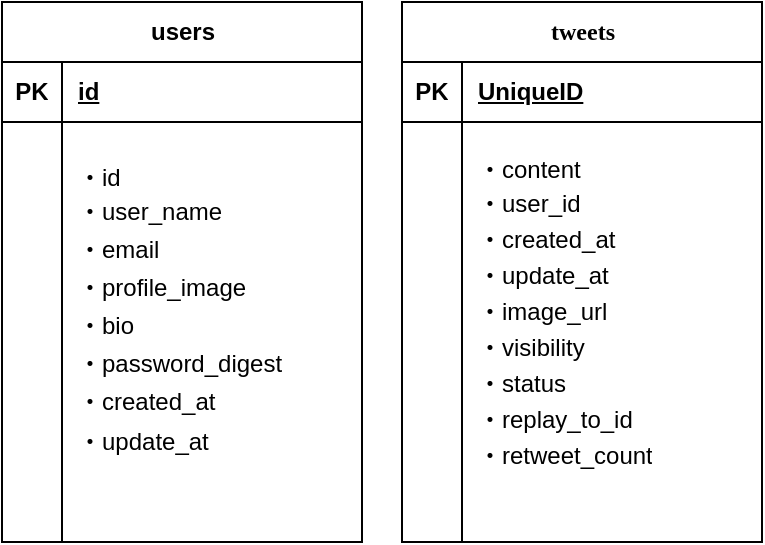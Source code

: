 <mxfile version="24.7.7">
  <diagram name="ページ1" id="ecawvKmMR6SEDkDyPHgt">
    <mxGraphModel dx="774" dy="544" grid="1" gridSize="10" guides="1" tooltips="1" connect="1" arrows="1" fold="1" page="1" pageScale="1" pageWidth="827" pageHeight="1169" math="0" shadow="0">
      <root>
        <mxCell id="0" />
        <mxCell id="1" parent="0" />
        <mxCell id="qUe_HoAB_SXOXVvPh3Tw-70" value="users" style="shape=table;startSize=30;container=1;collapsible=1;childLayout=tableLayout;fixedRows=1;rowLines=0;fontStyle=1;align=center;resizeLast=1;html=1;" vertex="1" parent="1">
          <mxGeometry x="80" y="120" width="180" height="270" as="geometry" />
        </mxCell>
        <mxCell id="qUe_HoAB_SXOXVvPh3Tw-71" value="" style="shape=tableRow;horizontal=0;startSize=0;swimlaneHead=0;swimlaneBody=0;fillColor=none;collapsible=0;dropTarget=0;points=[[0,0.5],[1,0.5]];portConstraint=eastwest;top=0;left=0;right=0;bottom=1;" vertex="1" parent="qUe_HoAB_SXOXVvPh3Tw-70">
          <mxGeometry y="30" width="180" height="30" as="geometry" />
        </mxCell>
        <mxCell id="qUe_HoAB_SXOXVvPh3Tw-72" value="PK" style="shape=partialRectangle;connectable=0;fillColor=none;top=0;left=0;bottom=0;right=0;fontStyle=1;overflow=hidden;whiteSpace=wrap;html=1;" vertex="1" parent="qUe_HoAB_SXOXVvPh3Tw-71">
          <mxGeometry width="30" height="30" as="geometry">
            <mxRectangle width="30" height="30" as="alternateBounds" />
          </mxGeometry>
        </mxCell>
        <mxCell id="qUe_HoAB_SXOXVvPh3Tw-73" value="id" style="shape=partialRectangle;connectable=0;fillColor=none;top=0;left=0;bottom=0;right=0;align=left;spacingLeft=6;fontStyle=5;overflow=hidden;whiteSpace=wrap;html=1;" vertex="1" parent="qUe_HoAB_SXOXVvPh3Tw-71">
          <mxGeometry x="30" width="150" height="30" as="geometry">
            <mxRectangle width="150" height="30" as="alternateBounds" />
          </mxGeometry>
        </mxCell>
        <mxCell id="qUe_HoAB_SXOXVvPh3Tw-74" value="" style="shape=tableRow;horizontal=0;startSize=0;swimlaneHead=0;swimlaneBody=0;fillColor=none;collapsible=0;dropTarget=0;points=[[0,0.5],[1,0.5]];portConstraint=eastwest;top=0;left=0;right=0;bottom=0;" vertex="1" parent="qUe_HoAB_SXOXVvPh3Tw-70">
          <mxGeometry y="60" width="180" height="190" as="geometry" />
        </mxCell>
        <mxCell id="qUe_HoAB_SXOXVvPh3Tw-75" value="" style="shape=partialRectangle;connectable=0;fillColor=none;top=0;left=0;bottom=0;right=0;editable=1;overflow=hidden;whiteSpace=wrap;html=1;" vertex="1" parent="qUe_HoAB_SXOXVvPh3Tw-74">
          <mxGeometry width="30" height="190" as="geometry">
            <mxRectangle width="30" height="190" as="alternateBounds" />
          </mxGeometry>
        </mxCell>
        <mxCell id="qUe_HoAB_SXOXVvPh3Tw-76" value="・id&lt;div style=&quot;line-height: 160%;&quot;&gt;・user_name&lt;/div&gt;&lt;div style=&quot;line-height: 160%;&quot;&gt;・email&lt;/div&gt;&lt;div style=&quot;line-height: 160%;&quot;&gt;・profile_image&lt;/div&gt;&lt;div style=&quot;line-height: 160%;&quot;&gt;・bio&lt;/div&gt;&lt;div style=&quot;line-height: 160%;&quot;&gt;・password_digest&lt;/div&gt;&lt;div style=&quot;line-height: 160%;&quot;&gt;・created_at&lt;/div&gt;&lt;div style=&quot;line-height: 160%;&quot;&gt;・update_at&lt;/div&gt;" style="shape=partialRectangle;connectable=0;fillColor=none;top=0;left=0;bottom=0;right=0;align=left;spacingLeft=6;overflow=hidden;whiteSpace=wrap;html=1;" vertex="1" parent="qUe_HoAB_SXOXVvPh3Tw-74">
          <mxGeometry x="30" width="150" height="190" as="geometry">
            <mxRectangle width="150" height="190" as="alternateBounds" />
          </mxGeometry>
        </mxCell>
        <mxCell id="qUe_HoAB_SXOXVvPh3Tw-80" value="" style="shape=tableRow;horizontal=0;startSize=0;swimlaneHead=0;swimlaneBody=0;fillColor=none;collapsible=0;dropTarget=0;points=[[0,0.5],[1,0.5]];portConstraint=eastwest;top=0;left=0;right=0;bottom=0;" vertex="1" parent="qUe_HoAB_SXOXVvPh3Tw-70">
          <mxGeometry y="250" width="180" height="20" as="geometry" />
        </mxCell>
        <mxCell id="qUe_HoAB_SXOXVvPh3Tw-81" value="" style="shape=partialRectangle;connectable=0;fillColor=none;top=0;left=0;bottom=0;right=0;editable=1;overflow=hidden;whiteSpace=wrap;html=1;" vertex="1" parent="qUe_HoAB_SXOXVvPh3Tw-80">
          <mxGeometry width="30" height="20" as="geometry">
            <mxRectangle width="30" height="20" as="alternateBounds" />
          </mxGeometry>
        </mxCell>
        <mxCell id="qUe_HoAB_SXOXVvPh3Tw-82" value="" style="shape=partialRectangle;connectable=0;fillColor=none;top=0;left=0;bottom=0;right=0;align=left;spacingLeft=6;overflow=hidden;whiteSpace=wrap;html=1;" vertex="1" parent="qUe_HoAB_SXOXVvPh3Tw-80">
          <mxGeometry x="30" width="150" height="20" as="geometry">
            <mxRectangle width="150" height="20" as="alternateBounds" />
          </mxGeometry>
        </mxCell>
        <mxCell id="qUe_HoAB_SXOXVvPh3Tw-86" value="&lt;span style=&quot;caret-color: rgb(0, 0, 0); font-family: -webkit-standard; text-align: start; text-wrap: wrap;&quot;&gt;&lt;font style=&quot;font-size: 12px;&quot;&gt;tweets&lt;/font&gt;&lt;/span&gt;" style="shape=table;startSize=30;container=1;collapsible=1;childLayout=tableLayout;fixedRows=1;rowLines=0;fontStyle=1;align=center;resizeLast=1;html=1;" vertex="1" parent="1">
          <mxGeometry x="280" y="120" width="180" height="270" as="geometry" />
        </mxCell>
        <mxCell id="qUe_HoAB_SXOXVvPh3Tw-87" value="" style="shape=tableRow;horizontal=0;startSize=0;swimlaneHead=0;swimlaneBody=0;fillColor=none;collapsible=0;dropTarget=0;points=[[0,0.5],[1,0.5]];portConstraint=eastwest;top=0;left=0;right=0;bottom=1;" vertex="1" parent="qUe_HoAB_SXOXVvPh3Tw-86">
          <mxGeometry y="30" width="180" height="30" as="geometry" />
        </mxCell>
        <mxCell id="qUe_HoAB_SXOXVvPh3Tw-88" value="PK" style="shape=partialRectangle;connectable=0;fillColor=none;top=0;left=0;bottom=0;right=0;fontStyle=1;overflow=hidden;whiteSpace=wrap;html=1;" vertex="1" parent="qUe_HoAB_SXOXVvPh3Tw-87">
          <mxGeometry width="30" height="30" as="geometry">
            <mxRectangle width="30" height="30" as="alternateBounds" />
          </mxGeometry>
        </mxCell>
        <mxCell id="qUe_HoAB_SXOXVvPh3Tw-89" value="UniqueID" style="shape=partialRectangle;connectable=0;fillColor=none;top=0;left=0;bottom=0;right=0;align=left;spacingLeft=6;fontStyle=5;overflow=hidden;whiteSpace=wrap;html=1;" vertex="1" parent="qUe_HoAB_SXOXVvPh3Tw-87">
          <mxGeometry x="30" width="150" height="30" as="geometry">
            <mxRectangle width="150" height="30" as="alternateBounds" />
          </mxGeometry>
        </mxCell>
        <mxCell id="qUe_HoAB_SXOXVvPh3Tw-90" value="" style="shape=tableRow;horizontal=0;startSize=0;swimlaneHead=0;swimlaneBody=0;fillColor=none;collapsible=0;dropTarget=0;points=[[0,0.5],[1,0.5]];portConstraint=eastwest;top=0;left=0;right=0;bottom=0;" vertex="1" parent="qUe_HoAB_SXOXVvPh3Tw-86">
          <mxGeometry y="60" width="180" height="210" as="geometry" />
        </mxCell>
        <mxCell id="qUe_HoAB_SXOXVvPh3Tw-91" value="" style="shape=partialRectangle;connectable=0;fillColor=none;top=0;left=0;bottom=0;right=0;editable=1;overflow=hidden;whiteSpace=wrap;html=1;" vertex="1" parent="qUe_HoAB_SXOXVvPh3Tw-90">
          <mxGeometry width="30" height="210" as="geometry">
            <mxRectangle width="30" height="210" as="alternateBounds" />
          </mxGeometry>
        </mxCell>
        <mxCell id="qUe_HoAB_SXOXVvPh3Tw-92" value="・content&lt;div style=&quot;line-height: 150%;&quot;&gt;・user_id&lt;/div&gt;&lt;div style=&quot;line-height: 150%;&quot;&gt;・created_at&lt;/div&gt;&lt;div style=&quot;line-height: 150%;&quot;&gt;・update_at&lt;/div&gt;&lt;div style=&quot;line-height: 150%;&quot;&gt;・image_url&lt;/div&gt;&lt;div style=&quot;line-height: 150%;&quot;&gt;・visibility&lt;/div&gt;&lt;div style=&quot;line-height: 150%;&quot;&gt;・status&lt;/div&gt;&lt;div style=&quot;line-height: 150%;&quot;&gt;・replay_to_id&lt;/div&gt;&lt;div style=&quot;line-height: 150%;&quot;&gt;・retweet_count&lt;/div&gt;&lt;div style=&quot;line-height: 150%;&quot;&gt;&lt;br&gt;&lt;/div&gt;" style="shape=partialRectangle;connectable=0;fillColor=none;top=0;left=0;bottom=0;right=0;align=left;spacingLeft=6;overflow=hidden;whiteSpace=wrap;html=1;" vertex="1" parent="qUe_HoAB_SXOXVvPh3Tw-90">
          <mxGeometry x="30" width="150" height="210" as="geometry">
            <mxRectangle width="150" height="210" as="alternateBounds" />
          </mxGeometry>
        </mxCell>
      </root>
    </mxGraphModel>
  </diagram>
</mxfile>
